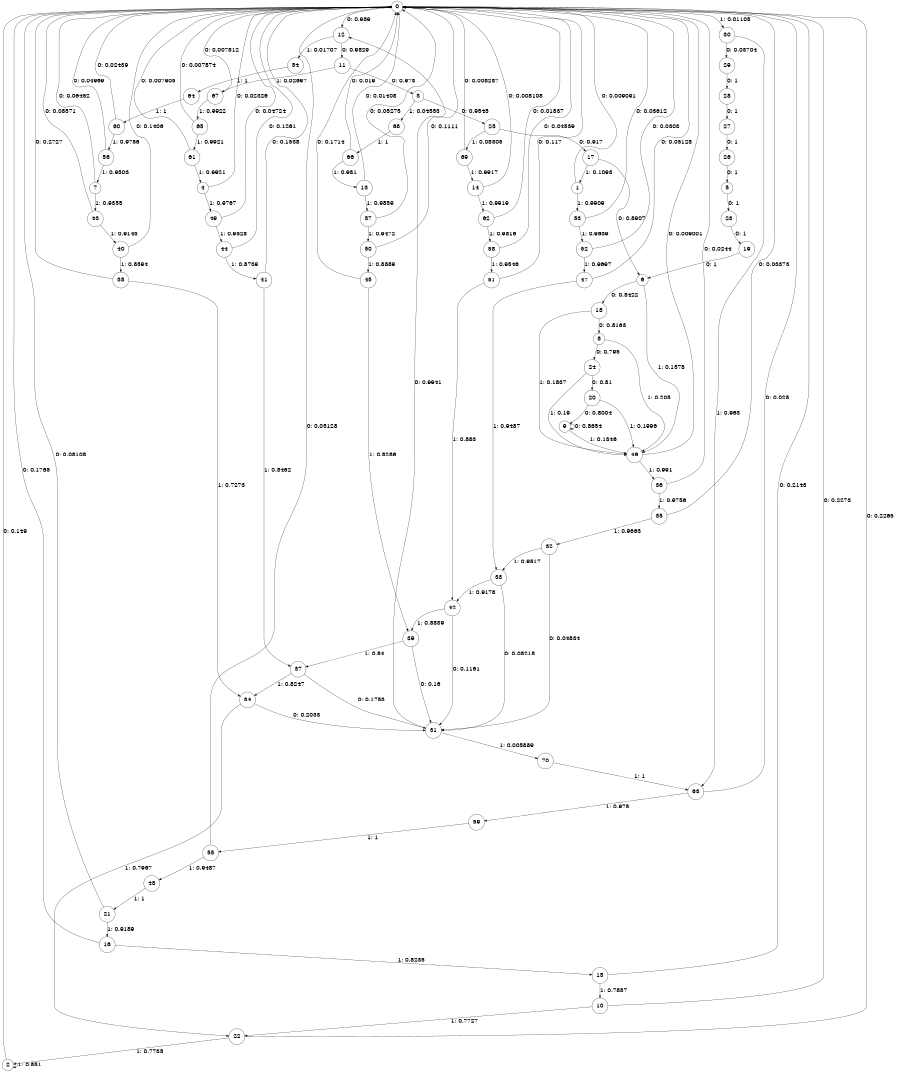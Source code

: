 digraph "ch2_face_source_L13" {
size = "6,8.5";
ratio = "fill";
node [shape = circle];
node [fontsize = 24];
edge [fontsize = 24];
0 -> 12 [label = "0: 0.989    "];
0 -> 30 [label = "1: 0.01105  "];
1 -> 0 [label = "0: 0.009091  "];
1 -> 53 [label = "1: 0.9909   "];
2 -> 0 [label = "0: 0.149    "];
2 -> 2 [label = "1: 0.851    "];
3 -> 25 [label = "0: 0.9545   "];
3 -> 68 [label = "1: 0.04553  "];
4 -> 0 [label = "0: 0.02326  "];
4 -> 49 [label = "1: 0.9767   "];
5 -> 23 [label = "0: 1        "];
6 -> 18 [label = "0: 0.8422   "];
6 -> 46 [label = "1: 0.1578   "];
7 -> 0 [label = "0: 0.06452  "];
7 -> 43 [label = "1: 0.9355   "];
8 -> 24 [label = "0: 0.795    "];
8 -> 46 [label = "1: 0.205    "];
9 -> 9 [label = "0: 0.8654   "];
9 -> 46 [label = "1: 0.1346   "];
10 -> 0 [label = "0: 0.2273   "];
10 -> 22 [label = "1: 0.7727   "];
11 -> 3 [label = "0: 0.973    "];
11 -> 67 [label = "1: 0.02697  "];
12 -> 11 [label = "0: 0.9829   "];
12 -> 54 [label = "1: 0.01707  "];
13 -> 0 [label = "0: 0.01408  "];
13 -> 57 [label = "1: 0.9859   "];
14 -> 0 [label = "0: 0.008108  "];
14 -> 62 [label = "1: 0.9919   "];
15 -> 0 [label = "0: 0.2143   "];
15 -> 10 [label = "1: 0.7857   "];
16 -> 0 [label = "0: 0.1765   "];
16 -> 15 [label = "1: 0.8235   "];
17 -> 6 [label = "0: 0.8907   "];
17 -> 1 [label = "1: 0.1093   "];
18 -> 8 [label = "0: 0.8163   "];
18 -> 46 [label = "1: 0.1837   "];
19 -> 6 [label = "0: 1        "];
20 -> 9 [label = "0: 0.8004   "];
20 -> 46 [label = "1: 0.1996   "];
21 -> 0 [label = "0: 0.08108  "];
21 -> 16 [label = "1: 0.9189   "];
22 -> 0 [label = "0: 0.2265   "];
22 -> 2 [label = "1: 0.7735   "];
23 -> 19 [label = "0: 1        "];
24 -> 20 [label = "0: 0.81     "];
24 -> 46 [label = "1: 0.19     "];
25 -> 17 [label = "0: 0.917    "];
25 -> 69 [label = "1: 0.08305  "];
26 -> 5 [label = "0: 1        "];
27 -> 26 [label = "0: 1        "];
28 -> 27 [label = "0: 1        "];
29 -> 28 [label = "0: 1        "];
30 -> 29 [label = "0: 0.03704  "];
30 -> 63 [label = "1: 0.963    "];
31 -> 12 [label = "0: 0.9941   "];
31 -> 70 [label = "1: 0.005889  "];
32 -> 31 [label = "0: 0.04834  "];
32 -> 33 [label = "1: 0.9517   "];
33 -> 31 [label = "0: 0.08218  "];
33 -> 42 [label = "1: 0.9178   "];
34 -> 31 [label = "0: 0.2033   "];
34 -> 22 [label = "1: 0.7967   "];
35 -> 0 [label = "0: 0.03373  "];
35 -> 32 [label = "1: 0.9663   "];
36 -> 0 [label = "0: 0.0244   "];
36 -> 35 [label = "1: 0.9756   "];
37 -> 31 [label = "0: 0.1753   "];
37 -> 34 [label = "1: 0.8247   "];
38 -> 0 [label = "0: 0.2727   "];
38 -> 34 [label = "1: 0.7273   "];
39 -> 31 [label = "0: 0.16     "];
39 -> 37 [label = "1: 0.84     "];
40 -> 0 [label = "0: 0.1406   "];
40 -> 38 [label = "1: 0.8594   "];
41 -> 0 [label = "0: 0.1538   "];
41 -> 37 [label = "1: 0.8462   "];
42 -> 31 [label = "0: 0.1161   "];
42 -> 39 [label = "1: 0.8839   "];
43 -> 0 [label = "0: 0.08571  "];
43 -> 40 [label = "1: 0.9143   "];
44 -> 0 [label = "0: 0.1261   "];
44 -> 41 [label = "1: 0.8739   "];
45 -> 0 [label = "0: 0.1714   "];
45 -> 39 [label = "1: 0.8286   "];
46 -> 0 [label = "0: 0.009001  "];
46 -> 36 [label = "1: 0.991    "];
47 -> 0 [label = "0: 0.05128  "];
47 -> 33 [label = "1: 0.9487   "];
48 -> 21 [label = "1: 1        "];
49 -> 0 [label = "0: 0.04724  "];
49 -> 44 [label = "1: 0.9528   "];
50 -> 0 [label = "0: 0.1111   "];
50 -> 45 [label = "1: 0.8889   "];
51 -> 0 [label = "0: 0.117    "];
51 -> 42 [label = "1: 0.883    "];
52 -> 0 [label = "0: 0.0303   "];
52 -> 47 [label = "1: 0.9697   "];
53 -> 0 [label = "0: 0.03612  "];
53 -> 52 [label = "1: 0.9639   "];
54 -> 64 [label = "1: 1        "];
55 -> 0 [label = "0: 0.05128  "];
55 -> 48 [label = "1: 0.9487   "];
56 -> 0 [label = "0: 0.04969  "];
56 -> 7 [label = "1: 0.9503   "];
57 -> 0 [label = "0: 0.05275  "];
57 -> 50 [label = "1: 0.9472   "];
58 -> 0 [label = "0: 0.04539  "];
58 -> 51 [label = "1: 0.9546   "];
59 -> 55 [label = "1: 1        "];
60 -> 0 [label = "0: 0.02439  "];
60 -> 56 [label = "1: 0.9756   "];
61 -> 0 [label = "0: 0.007905  "];
61 -> 4 [label = "1: 0.9921   "];
62 -> 0 [label = "0: 0.01837  "];
62 -> 58 [label = "1: 0.9816   "];
63 -> 0 [label = "0: 0.025    "];
63 -> 59 [label = "1: 0.975    "];
64 -> 60 [label = "1: 1        "];
65 -> 0 [label = "0: 0.007874  "];
65 -> 61 [label = "1: 0.9921   "];
66 -> 0 [label = "0: 0.019    "];
66 -> 13 [label = "1: 0.981    "];
67 -> 0 [label = "0: 0.007812  "];
67 -> 65 [label = "1: 0.9922   "];
68 -> 66 [label = "1: 1        "];
69 -> 0 [label = "0: 0.008287  "];
69 -> 14 [label = "1: 0.9917   "];
70 -> 63 [label = "1: 1        "];
}